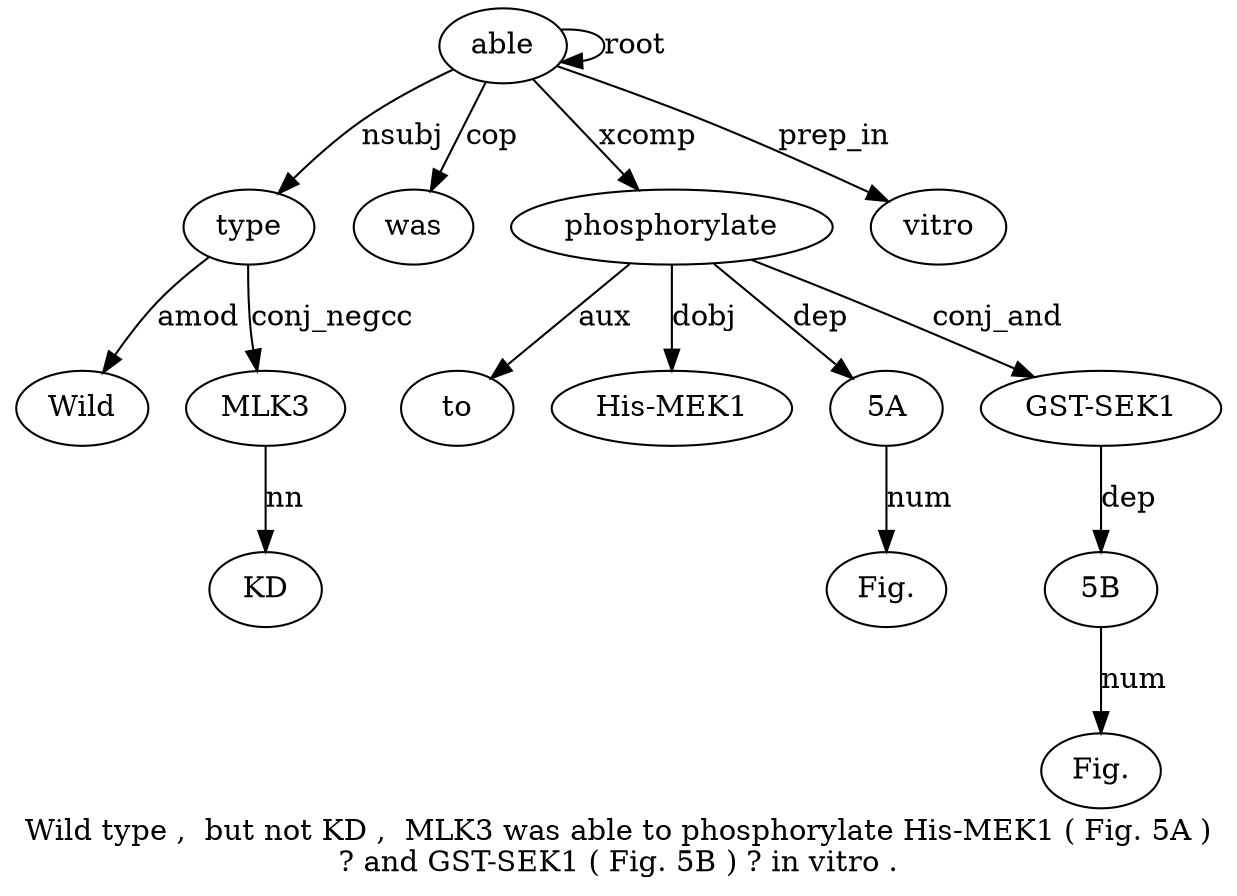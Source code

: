 digraph "Wild type ,  but not KD ,  MLK3 was able to phosphorylate His-MEK1 ( Fig. 5A ) ? and GST-SEK1 ( Fig. 5B ) ? in vitro ." {
label="Wild type ,  but not KD ,  MLK3 was able to phosphorylate His-MEK1 ( Fig. 5A )
? and GST-SEK1 ( Fig. 5B ) ? in vitro .";
type2 [style=filled, fillcolor=white, label=type];
Wild1 [style=filled, fillcolor=white, label=Wild];
type2 -> Wild1  [label=amod];
able10 [style=filled, fillcolor=white, label=able];
able10 -> type2  [label=nsubj];
MLK38 [style=filled, fillcolor=white, label=MLK3];
KD6 [style=filled, fillcolor=white, label=KD];
MLK38 -> KD6  [label=nn];
type2 -> MLK38  [label=conj_negcc];
was9 [style=filled, fillcolor=white, label=was];
able10 -> was9  [label=cop];
able10 -> able10  [label=root];
phosphorylate12 [style=filled, fillcolor=white, label=phosphorylate];
to11 [style=filled, fillcolor=white, label=to];
phosphorylate12 -> to11  [label=aux];
able10 -> phosphorylate12  [label=xcomp];
"His-MEK13" [style=filled, fillcolor=white, label="His-MEK1"];
phosphorylate12 -> "His-MEK13"  [label=dobj];
"5A16" [style=filled, fillcolor=white, label="5A"];
"Fig.15" [style=filled, fillcolor=white, label="Fig."];
"5A16" -> "Fig.15"  [label=num];
phosphorylate12 -> "5A16"  [label=dep];
"GST-SEK120" [style=filled, fillcolor=white, label="GST-SEK1"];
phosphorylate12 -> "GST-SEK120"  [label=conj_and];
"5B23" [style=filled, fillcolor=white, label="5B"];
"Fig.22" [style=filled, fillcolor=white, label="Fig."];
"5B23" -> "Fig.22"  [label=num];
"GST-SEK120" -> "5B23"  [label=dep];
vitro27 [style=filled, fillcolor=white, label=vitro];
able10 -> vitro27  [label=prep_in];
}
